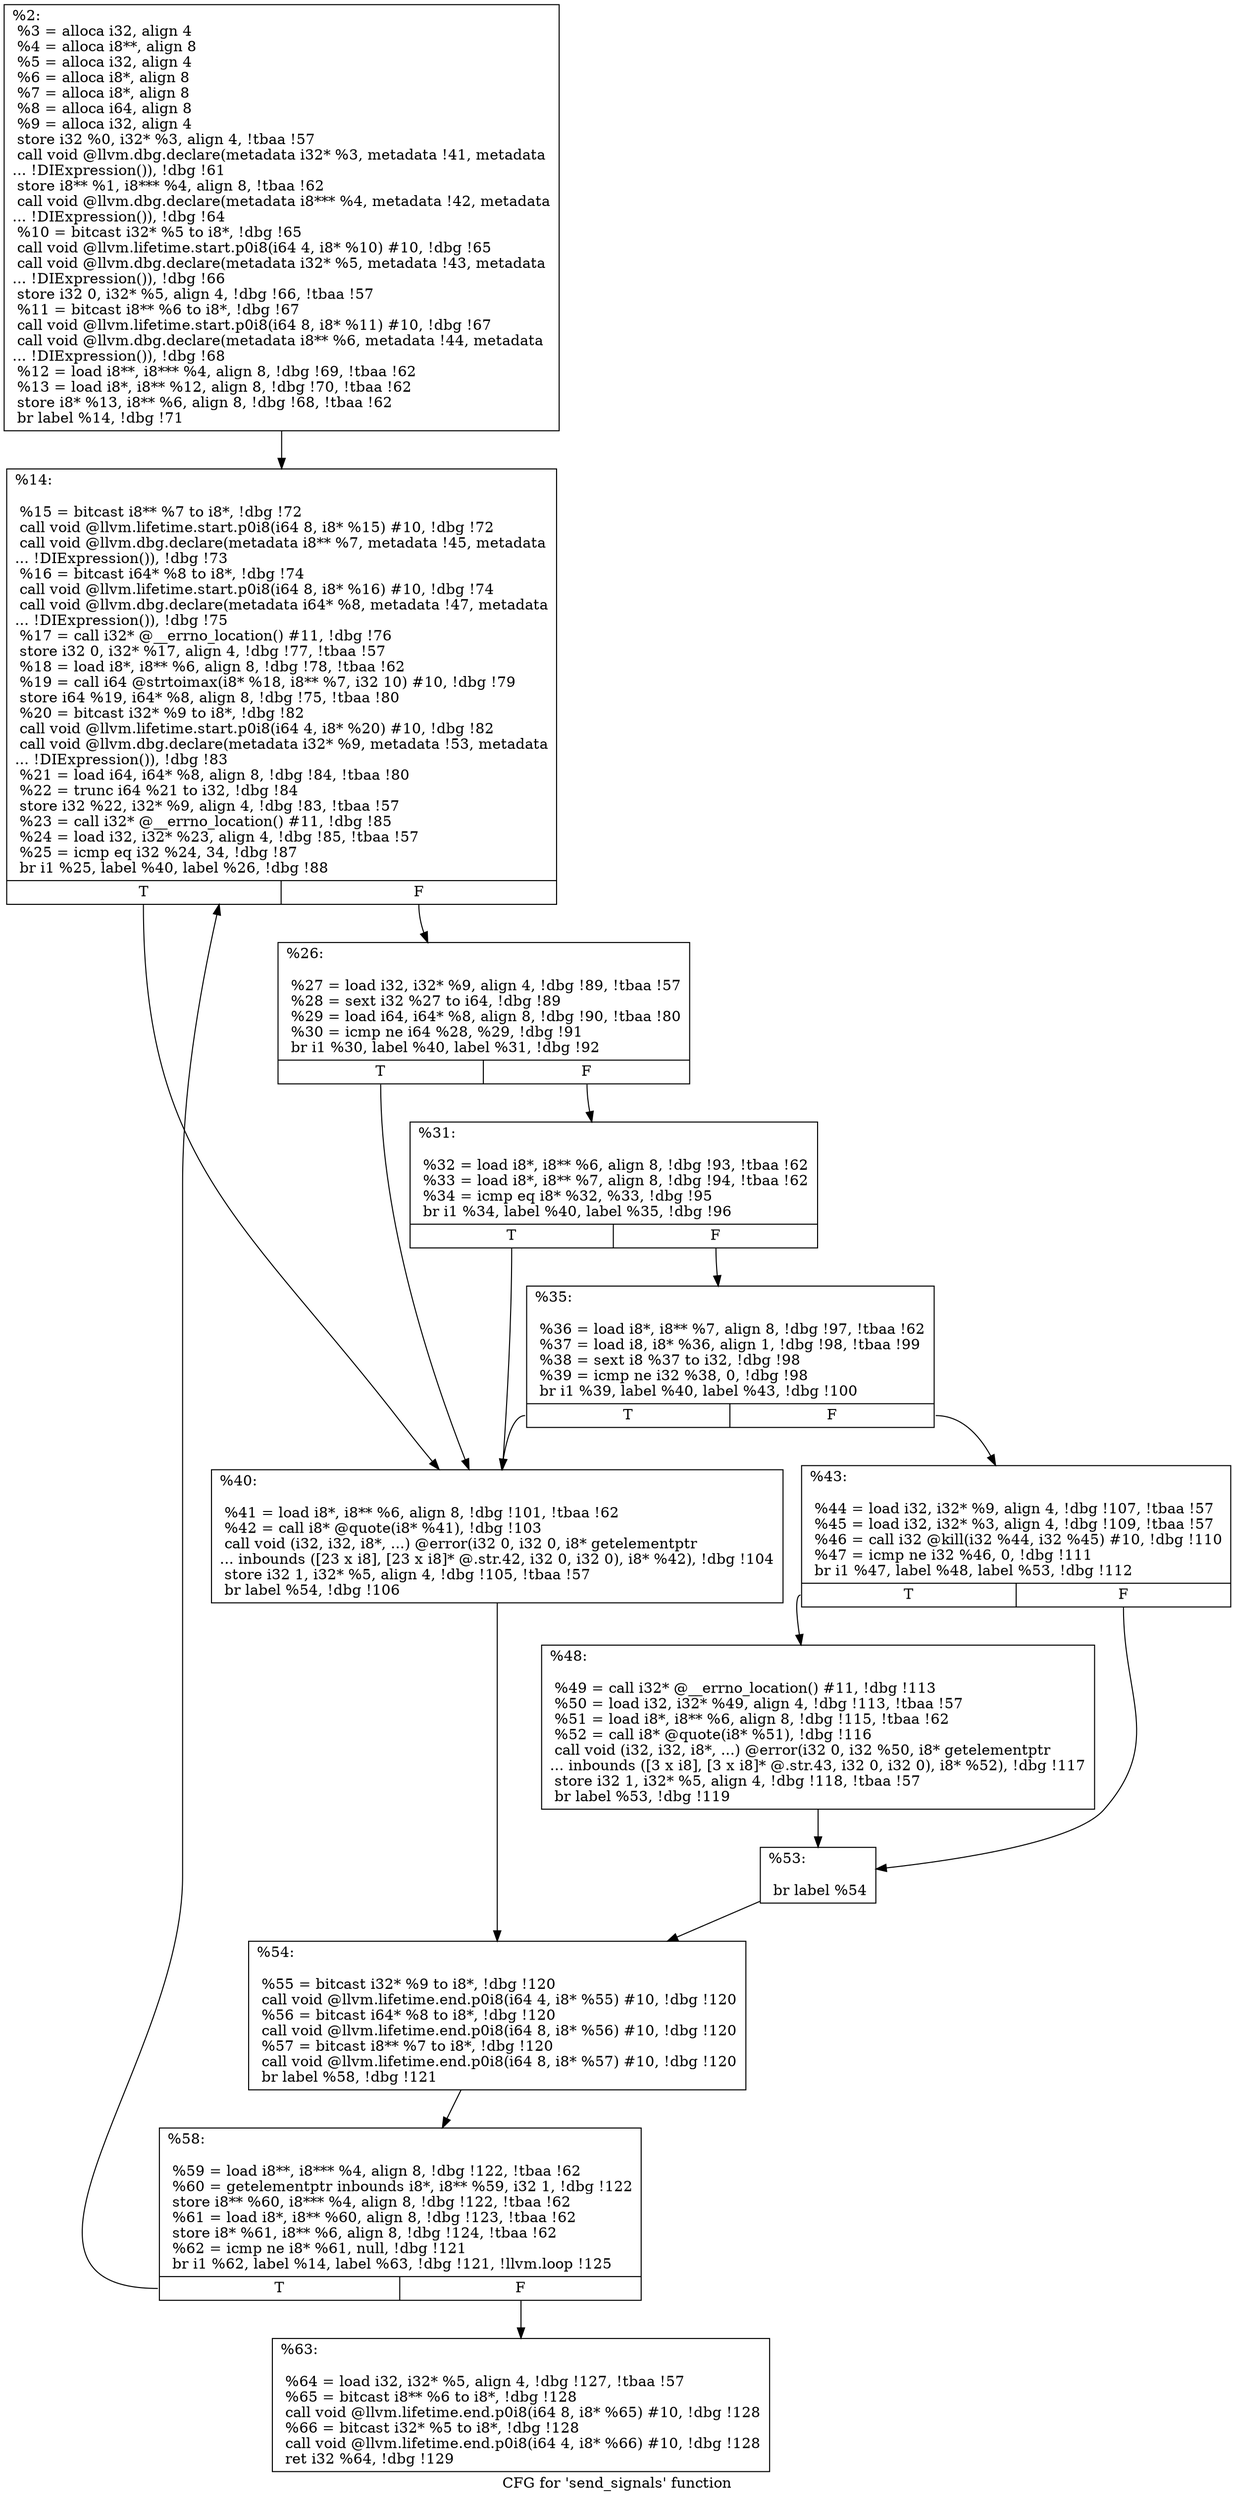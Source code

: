 digraph "CFG for 'send_signals' function" {
	label="CFG for 'send_signals' function";

	Node0x23933c0 [shape=record,label="{%2:\l  %3 = alloca i32, align 4\l  %4 = alloca i8**, align 8\l  %5 = alloca i32, align 4\l  %6 = alloca i8*, align 8\l  %7 = alloca i8*, align 8\l  %8 = alloca i64, align 8\l  %9 = alloca i32, align 4\l  store i32 %0, i32* %3, align 4, !tbaa !57\l  call void @llvm.dbg.declare(metadata i32* %3, metadata !41, metadata\l... !DIExpression()), !dbg !61\l  store i8** %1, i8*** %4, align 8, !tbaa !62\l  call void @llvm.dbg.declare(metadata i8*** %4, metadata !42, metadata\l... !DIExpression()), !dbg !64\l  %10 = bitcast i32* %5 to i8*, !dbg !65\l  call void @llvm.lifetime.start.p0i8(i64 4, i8* %10) #10, !dbg !65\l  call void @llvm.dbg.declare(metadata i32* %5, metadata !43, metadata\l... !DIExpression()), !dbg !66\l  store i32 0, i32* %5, align 4, !dbg !66, !tbaa !57\l  %11 = bitcast i8** %6 to i8*, !dbg !67\l  call void @llvm.lifetime.start.p0i8(i64 8, i8* %11) #10, !dbg !67\l  call void @llvm.dbg.declare(metadata i8** %6, metadata !44, metadata\l... !DIExpression()), !dbg !68\l  %12 = load i8**, i8*** %4, align 8, !dbg !69, !tbaa !62\l  %13 = load i8*, i8** %12, align 8, !dbg !70, !tbaa !62\l  store i8* %13, i8** %6, align 8, !dbg !68, !tbaa !62\l  br label %14, !dbg !71\l}"];
	Node0x23933c0 -> Node0x2391650;
	Node0x2391650 [shape=record,label="{%14:\l\l  %15 = bitcast i8** %7 to i8*, !dbg !72\l  call void @llvm.lifetime.start.p0i8(i64 8, i8* %15) #10, !dbg !72\l  call void @llvm.dbg.declare(metadata i8** %7, metadata !45, metadata\l... !DIExpression()), !dbg !73\l  %16 = bitcast i64* %8 to i8*, !dbg !74\l  call void @llvm.lifetime.start.p0i8(i64 8, i8* %16) #10, !dbg !74\l  call void @llvm.dbg.declare(metadata i64* %8, metadata !47, metadata\l... !DIExpression()), !dbg !75\l  %17 = call i32* @__errno_location() #11, !dbg !76\l  store i32 0, i32* %17, align 4, !dbg !77, !tbaa !57\l  %18 = load i8*, i8** %6, align 8, !dbg !78, !tbaa !62\l  %19 = call i64 @strtoimax(i8* %18, i8** %7, i32 10) #10, !dbg !79\l  store i64 %19, i64* %8, align 8, !dbg !75, !tbaa !80\l  %20 = bitcast i32* %9 to i8*, !dbg !82\l  call void @llvm.lifetime.start.p0i8(i64 4, i8* %20) #10, !dbg !82\l  call void @llvm.dbg.declare(metadata i32* %9, metadata !53, metadata\l... !DIExpression()), !dbg !83\l  %21 = load i64, i64* %8, align 8, !dbg !84, !tbaa !80\l  %22 = trunc i64 %21 to i32, !dbg !84\l  store i32 %22, i32* %9, align 4, !dbg !83, !tbaa !57\l  %23 = call i32* @__errno_location() #11, !dbg !85\l  %24 = load i32, i32* %23, align 4, !dbg !85, !tbaa !57\l  %25 = icmp eq i32 %24, 34, !dbg !87\l  br i1 %25, label %40, label %26, !dbg !88\l|{<s0>T|<s1>F}}"];
	Node0x2391650:s0 -> Node0x2391790;
	Node0x2391650:s1 -> Node0x23916a0;
	Node0x23916a0 [shape=record,label="{%26:\l\l  %27 = load i32, i32* %9, align 4, !dbg !89, !tbaa !57\l  %28 = sext i32 %27 to i64, !dbg !89\l  %29 = load i64, i64* %8, align 8, !dbg !90, !tbaa !80\l  %30 = icmp ne i64 %28, %29, !dbg !91\l  br i1 %30, label %40, label %31, !dbg !92\l|{<s0>T|<s1>F}}"];
	Node0x23916a0:s0 -> Node0x2391790;
	Node0x23916a0:s1 -> Node0x23916f0;
	Node0x23916f0 [shape=record,label="{%31:\l\l  %32 = load i8*, i8** %6, align 8, !dbg !93, !tbaa !62\l  %33 = load i8*, i8** %7, align 8, !dbg !94, !tbaa !62\l  %34 = icmp eq i8* %32, %33, !dbg !95\l  br i1 %34, label %40, label %35, !dbg !96\l|{<s0>T|<s1>F}}"];
	Node0x23916f0:s0 -> Node0x2391790;
	Node0x23916f0:s1 -> Node0x2391740;
	Node0x2391740 [shape=record,label="{%35:\l\l  %36 = load i8*, i8** %7, align 8, !dbg !97, !tbaa !62\l  %37 = load i8, i8* %36, align 1, !dbg !98, !tbaa !99\l  %38 = sext i8 %37 to i32, !dbg !98\l  %39 = icmp ne i32 %38, 0, !dbg !98\l  br i1 %39, label %40, label %43, !dbg !100\l|{<s0>T|<s1>F}}"];
	Node0x2391740:s0 -> Node0x2391790;
	Node0x2391740:s1 -> Node0x23917e0;
	Node0x2391790 [shape=record,label="{%40:\l\l  %41 = load i8*, i8** %6, align 8, !dbg !101, !tbaa !62\l  %42 = call i8* @quote(i8* %41), !dbg !103\l  call void (i32, i32, i8*, ...) @error(i32 0, i32 0, i8* getelementptr\l... inbounds ([23 x i8], [23 x i8]* @.str.42, i32 0, i32 0), i8* %42), !dbg !104\l  store i32 1, i32* %5, align 4, !dbg !105, !tbaa !57\l  br label %54, !dbg !106\l}"];
	Node0x2391790 -> Node0x23918d0;
	Node0x23917e0 [shape=record,label="{%43:\l\l  %44 = load i32, i32* %9, align 4, !dbg !107, !tbaa !57\l  %45 = load i32, i32* %3, align 4, !dbg !109, !tbaa !57\l  %46 = call i32 @kill(i32 %44, i32 %45) #10, !dbg !110\l  %47 = icmp ne i32 %46, 0, !dbg !111\l  br i1 %47, label %48, label %53, !dbg !112\l|{<s0>T|<s1>F}}"];
	Node0x23917e0:s0 -> Node0x2391830;
	Node0x23917e0:s1 -> Node0x2391880;
	Node0x2391830 [shape=record,label="{%48:\l\l  %49 = call i32* @__errno_location() #11, !dbg !113\l  %50 = load i32, i32* %49, align 4, !dbg !113, !tbaa !57\l  %51 = load i8*, i8** %6, align 8, !dbg !115, !tbaa !62\l  %52 = call i8* @quote(i8* %51), !dbg !116\l  call void (i32, i32, i8*, ...) @error(i32 0, i32 %50, i8* getelementptr\l... inbounds ([3 x i8], [3 x i8]* @.str.43, i32 0, i32 0), i8* %52), !dbg !117\l  store i32 1, i32* %5, align 4, !dbg !118, !tbaa !57\l  br label %53, !dbg !119\l}"];
	Node0x2391830 -> Node0x2391880;
	Node0x2391880 [shape=record,label="{%53:\l\l  br label %54\l}"];
	Node0x2391880 -> Node0x23918d0;
	Node0x23918d0 [shape=record,label="{%54:\l\l  %55 = bitcast i32* %9 to i8*, !dbg !120\l  call void @llvm.lifetime.end.p0i8(i64 4, i8* %55) #10, !dbg !120\l  %56 = bitcast i64* %8 to i8*, !dbg !120\l  call void @llvm.lifetime.end.p0i8(i64 8, i8* %56) #10, !dbg !120\l  %57 = bitcast i8** %7 to i8*, !dbg !120\l  call void @llvm.lifetime.end.p0i8(i64 8, i8* %57) #10, !dbg !120\l  br label %58, !dbg !121\l}"];
	Node0x23918d0 -> Node0x2391920;
	Node0x2391920 [shape=record,label="{%58:\l\l  %59 = load i8**, i8*** %4, align 8, !dbg !122, !tbaa !62\l  %60 = getelementptr inbounds i8*, i8** %59, i32 1, !dbg !122\l  store i8** %60, i8*** %4, align 8, !dbg !122, !tbaa !62\l  %61 = load i8*, i8** %60, align 8, !dbg !123, !tbaa !62\l  store i8* %61, i8** %6, align 8, !dbg !124, !tbaa !62\l  %62 = icmp ne i8* %61, null, !dbg !121\l  br i1 %62, label %14, label %63, !dbg !121, !llvm.loop !125\l|{<s0>T|<s1>F}}"];
	Node0x2391920:s0 -> Node0x2391650;
	Node0x2391920:s1 -> Node0x2391970;
	Node0x2391970 [shape=record,label="{%63:\l\l  %64 = load i32, i32* %5, align 4, !dbg !127, !tbaa !57\l  %65 = bitcast i8** %6 to i8*, !dbg !128\l  call void @llvm.lifetime.end.p0i8(i64 8, i8* %65) #10, !dbg !128\l  %66 = bitcast i32* %5 to i8*, !dbg !128\l  call void @llvm.lifetime.end.p0i8(i64 4, i8* %66) #10, !dbg !128\l  ret i32 %64, !dbg !129\l}"];
}
